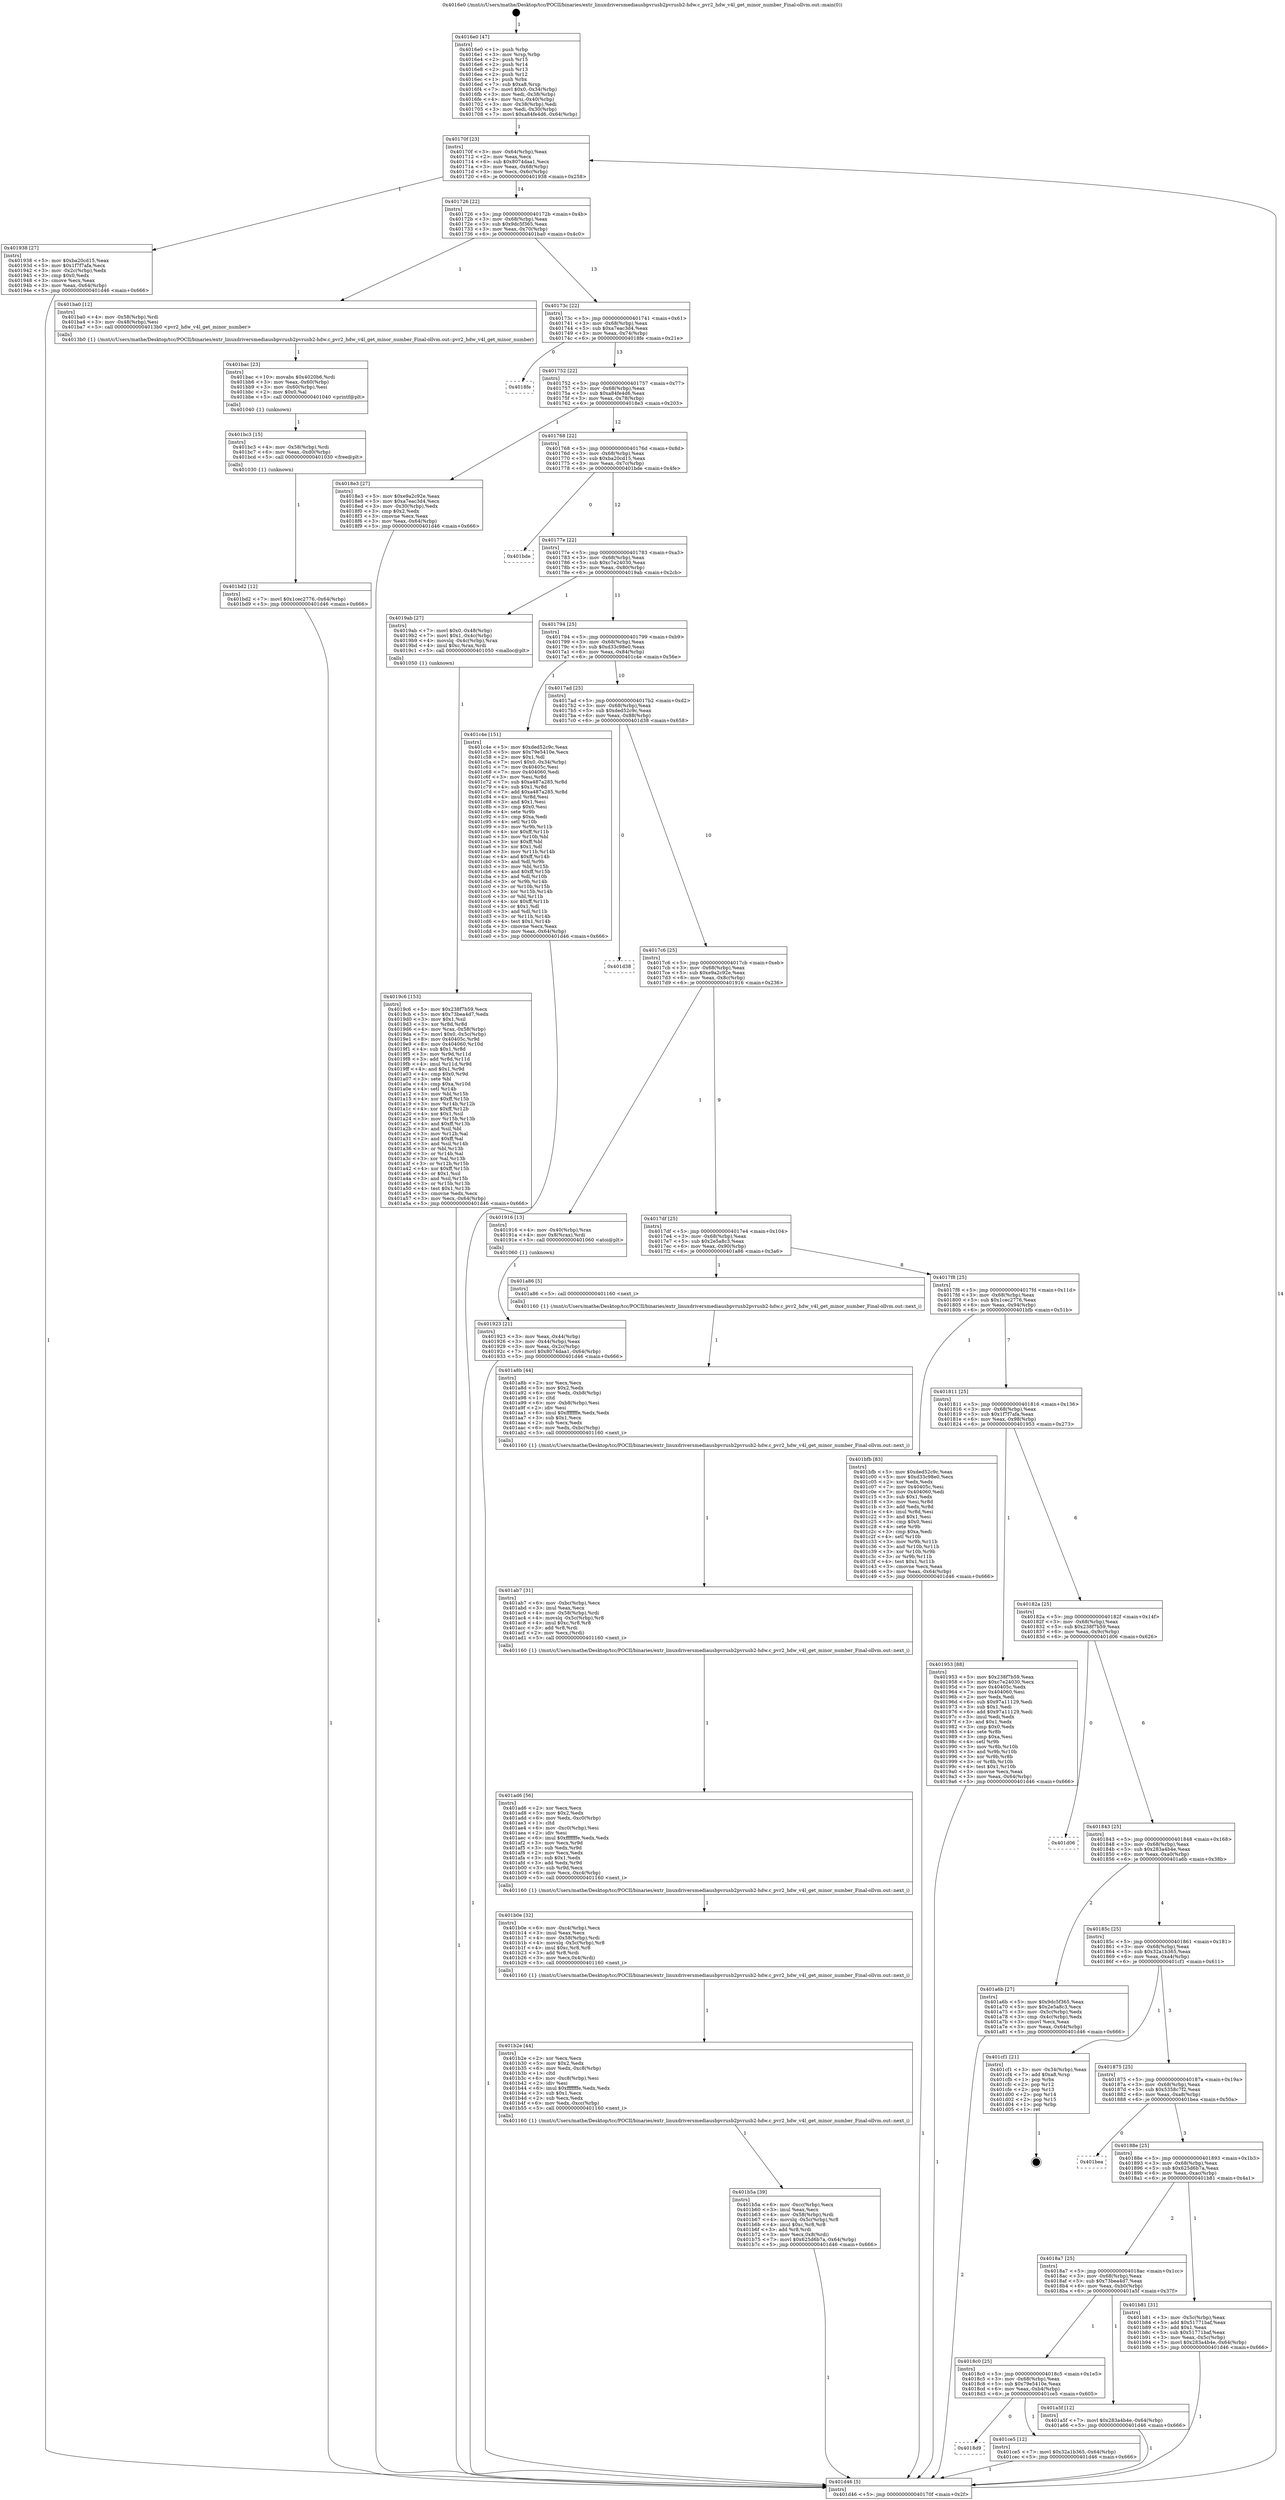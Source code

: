 digraph "0x4016e0" {
  label = "0x4016e0 (/mnt/c/Users/mathe/Desktop/tcc/POCII/binaries/extr_linuxdriversmediausbpvrusb2pvrusb2-hdw.c_pvr2_hdw_v4l_get_minor_number_Final-ollvm.out::main(0))"
  labelloc = "t"
  node[shape=record]

  Entry [label="",width=0.3,height=0.3,shape=circle,fillcolor=black,style=filled]
  "0x40170f" [label="{
     0x40170f [23]\l
     | [instrs]\l
     &nbsp;&nbsp;0x40170f \<+3\>: mov -0x64(%rbp),%eax\l
     &nbsp;&nbsp;0x401712 \<+2\>: mov %eax,%ecx\l
     &nbsp;&nbsp;0x401714 \<+6\>: sub $0x8074daa1,%ecx\l
     &nbsp;&nbsp;0x40171a \<+3\>: mov %eax,-0x68(%rbp)\l
     &nbsp;&nbsp;0x40171d \<+3\>: mov %ecx,-0x6c(%rbp)\l
     &nbsp;&nbsp;0x401720 \<+6\>: je 0000000000401938 \<main+0x258\>\l
  }"]
  "0x401938" [label="{
     0x401938 [27]\l
     | [instrs]\l
     &nbsp;&nbsp;0x401938 \<+5\>: mov $0xba20cd15,%eax\l
     &nbsp;&nbsp;0x40193d \<+5\>: mov $0x1f7f7afa,%ecx\l
     &nbsp;&nbsp;0x401942 \<+3\>: mov -0x2c(%rbp),%edx\l
     &nbsp;&nbsp;0x401945 \<+3\>: cmp $0x0,%edx\l
     &nbsp;&nbsp;0x401948 \<+3\>: cmove %ecx,%eax\l
     &nbsp;&nbsp;0x40194b \<+3\>: mov %eax,-0x64(%rbp)\l
     &nbsp;&nbsp;0x40194e \<+5\>: jmp 0000000000401d46 \<main+0x666\>\l
  }"]
  "0x401726" [label="{
     0x401726 [22]\l
     | [instrs]\l
     &nbsp;&nbsp;0x401726 \<+5\>: jmp 000000000040172b \<main+0x4b\>\l
     &nbsp;&nbsp;0x40172b \<+3\>: mov -0x68(%rbp),%eax\l
     &nbsp;&nbsp;0x40172e \<+5\>: sub $0x9dc5f365,%eax\l
     &nbsp;&nbsp;0x401733 \<+3\>: mov %eax,-0x70(%rbp)\l
     &nbsp;&nbsp;0x401736 \<+6\>: je 0000000000401ba0 \<main+0x4c0\>\l
  }"]
  Exit [label="",width=0.3,height=0.3,shape=circle,fillcolor=black,style=filled,peripheries=2]
  "0x401ba0" [label="{
     0x401ba0 [12]\l
     | [instrs]\l
     &nbsp;&nbsp;0x401ba0 \<+4\>: mov -0x58(%rbp),%rdi\l
     &nbsp;&nbsp;0x401ba4 \<+3\>: mov -0x48(%rbp),%esi\l
     &nbsp;&nbsp;0x401ba7 \<+5\>: call 00000000004013b0 \<pvr2_hdw_v4l_get_minor_number\>\l
     | [calls]\l
     &nbsp;&nbsp;0x4013b0 \{1\} (/mnt/c/Users/mathe/Desktop/tcc/POCII/binaries/extr_linuxdriversmediausbpvrusb2pvrusb2-hdw.c_pvr2_hdw_v4l_get_minor_number_Final-ollvm.out::pvr2_hdw_v4l_get_minor_number)\l
  }"]
  "0x40173c" [label="{
     0x40173c [22]\l
     | [instrs]\l
     &nbsp;&nbsp;0x40173c \<+5\>: jmp 0000000000401741 \<main+0x61\>\l
     &nbsp;&nbsp;0x401741 \<+3\>: mov -0x68(%rbp),%eax\l
     &nbsp;&nbsp;0x401744 \<+5\>: sub $0xa7eac3d4,%eax\l
     &nbsp;&nbsp;0x401749 \<+3\>: mov %eax,-0x74(%rbp)\l
     &nbsp;&nbsp;0x40174c \<+6\>: je 00000000004018fe \<main+0x21e\>\l
  }"]
  "0x4018d9" [label="{
     0x4018d9\l
  }", style=dashed]
  "0x4018fe" [label="{
     0x4018fe\l
  }", style=dashed]
  "0x401752" [label="{
     0x401752 [22]\l
     | [instrs]\l
     &nbsp;&nbsp;0x401752 \<+5\>: jmp 0000000000401757 \<main+0x77\>\l
     &nbsp;&nbsp;0x401757 \<+3\>: mov -0x68(%rbp),%eax\l
     &nbsp;&nbsp;0x40175a \<+5\>: sub $0xa84fe4d6,%eax\l
     &nbsp;&nbsp;0x40175f \<+3\>: mov %eax,-0x78(%rbp)\l
     &nbsp;&nbsp;0x401762 \<+6\>: je 00000000004018e3 \<main+0x203\>\l
  }"]
  "0x401ce5" [label="{
     0x401ce5 [12]\l
     | [instrs]\l
     &nbsp;&nbsp;0x401ce5 \<+7\>: movl $0x32a1b365,-0x64(%rbp)\l
     &nbsp;&nbsp;0x401cec \<+5\>: jmp 0000000000401d46 \<main+0x666\>\l
  }"]
  "0x4018e3" [label="{
     0x4018e3 [27]\l
     | [instrs]\l
     &nbsp;&nbsp;0x4018e3 \<+5\>: mov $0xe9a2c92e,%eax\l
     &nbsp;&nbsp;0x4018e8 \<+5\>: mov $0xa7eac3d4,%ecx\l
     &nbsp;&nbsp;0x4018ed \<+3\>: mov -0x30(%rbp),%edx\l
     &nbsp;&nbsp;0x4018f0 \<+3\>: cmp $0x2,%edx\l
     &nbsp;&nbsp;0x4018f3 \<+3\>: cmovne %ecx,%eax\l
     &nbsp;&nbsp;0x4018f6 \<+3\>: mov %eax,-0x64(%rbp)\l
     &nbsp;&nbsp;0x4018f9 \<+5\>: jmp 0000000000401d46 \<main+0x666\>\l
  }"]
  "0x401768" [label="{
     0x401768 [22]\l
     | [instrs]\l
     &nbsp;&nbsp;0x401768 \<+5\>: jmp 000000000040176d \<main+0x8d\>\l
     &nbsp;&nbsp;0x40176d \<+3\>: mov -0x68(%rbp),%eax\l
     &nbsp;&nbsp;0x401770 \<+5\>: sub $0xba20cd15,%eax\l
     &nbsp;&nbsp;0x401775 \<+3\>: mov %eax,-0x7c(%rbp)\l
     &nbsp;&nbsp;0x401778 \<+6\>: je 0000000000401bde \<main+0x4fe\>\l
  }"]
  "0x401d46" [label="{
     0x401d46 [5]\l
     | [instrs]\l
     &nbsp;&nbsp;0x401d46 \<+5\>: jmp 000000000040170f \<main+0x2f\>\l
  }"]
  "0x4016e0" [label="{
     0x4016e0 [47]\l
     | [instrs]\l
     &nbsp;&nbsp;0x4016e0 \<+1\>: push %rbp\l
     &nbsp;&nbsp;0x4016e1 \<+3\>: mov %rsp,%rbp\l
     &nbsp;&nbsp;0x4016e4 \<+2\>: push %r15\l
     &nbsp;&nbsp;0x4016e6 \<+2\>: push %r14\l
     &nbsp;&nbsp;0x4016e8 \<+2\>: push %r13\l
     &nbsp;&nbsp;0x4016ea \<+2\>: push %r12\l
     &nbsp;&nbsp;0x4016ec \<+1\>: push %rbx\l
     &nbsp;&nbsp;0x4016ed \<+7\>: sub $0xa8,%rsp\l
     &nbsp;&nbsp;0x4016f4 \<+7\>: movl $0x0,-0x34(%rbp)\l
     &nbsp;&nbsp;0x4016fb \<+3\>: mov %edi,-0x38(%rbp)\l
     &nbsp;&nbsp;0x4016fe \<+4\>: mov %rsi,-0x40(%rbp)\l
     &nbsp;&nbsp;0x401702 \<+3\>: mov -0x38(%rbp),%edi\l
     &nbsp;&nbsp;0x401705 \<+3\>: mov %edi,-0x30(%rbp)\l
     &nbsp;&nbsp;0x401708 \<+7\>: movl $0xa84fe4d6,-0x64(%rbp)\l
  }"]
  "0x401bd2" [label="{
     0x401bd2 [12]\l
     | [instrs]\l
     &nbsp;&nbsp;0x401bd2 \<+7\>: movl $0x1cec2776,-0x64(%rbp)\l
     &nbsp;&nbsp;0x401bd9 \<+5\>: jmp 0000000000401d46 \<main+0x666\>\l
  }"]
  "0x401bde" [label="{
     0x401bde\l
  }", style=dashed]
  "0x40177e" [label="{
     0x40177e [22]\l
     | [instrs]\l
     &nbsp;&nbsp;0x40177e \<+5\>: jmp 0000000000401783 \<main+0xa3\>\l
     &nbsp;&nbsp;0x401783 \<+3\>: mov -0x68(%rbp),%eax\l
     &nbsp;&nbsp;0x401786 \<+5\>: sub $0xc7e24030,%eax\l
     &nbsp;&nbsp;0x40178b \<+3\>: mov %eax,-0x80(%rbp)\l
     &nbsp;&nbsp;0x40178e \<+6\>: je 00000000004019ab \<main+0x2cb\>\l
  }"]
  "0x401bc3" [label="{
     0x401bc3 [15]\l
     | [instrs]\l
     &nbsp;&nbsp;0x401bc3 \<+4\>: mov -0x58(%rbp),%rdi\l
     &nbsp;&nbsp;0x401bc7 \<+6\>: mov %eax,-0xd0(%rbp)\l
     &nbsp;&nbsp;0x401bcd \<+5\>: call 0000000000401030 \<free@plt\>\l
     | [calls]\l
     &nbsp;&nbsp;0x401030 \{1\} (unknown)\l
  }"]
  "0x4019ab" [label="{
     0x4019ab [27]\l
     | [instrs]\l
     &nbsp;&nbsp;0x4019ab \<+7\>: movl $0x0,-0x48(%rbp)\l
     &nbsp;&nbsp;0x4019b2 \<+7\>: movl $0x1,-0x4c(%rbp)\l
     &nbsp;&nbsp;0x4019b9 \<+4\>: movslq -0x4c(%rbp),%rax\l
     &nbsp;&nbsp;0x4019bd \<+4\>: imul $0xc,%rax,%rdi\l
     &nbsp;&nbsp;0x4019c1 \<+5\>: call 0000000000401050 \<malloc@plt\>\l
     | [calls]\l
     &nbsp;&nbsp;0x401050 \{1\} (unknown)\l
  }"]
  "0x401794" [label="{
     0x401794 [25]\l
     | [instrs]\l
     &nbsp;&nbsp;0x401794 \<+5\>: jmp 0000000000401799 \<main+0xb9\>\l
     &nbsp;&nbsp;0x401799 \<+3\>: mov -0x68(%rbp),%eax\l
     &nbsp;&nbsp;0x40179c \<+5\>: sub $0xd33c98e0,%eax\l
     &nbsp;&nbsp;0x4017a1 \<+6\>: mov %eax,-0x84(%rbp)\l
     &nbsp;&nbsp;0x4017a7 \<+6\>: je 0000000000401c4e \<main+0x56e\>\l
  }"]
  "0x401bac" [label="{
     0x401bac [23]\l
     | [instrs]\l
     &nbsp;&nbsp;0x401bac \<+10\>: movabs $0x4020b6,%rdi\l
     &nbsp;&nbsp;0x401bb6 \<+3\>: mov %eax,-0x60(%rbp)\l
     &nbsp;&nbsp;0x401bb9 \<+3\>: mov -0x60(%rbp),%esi\l
     &nbsp;&nbsp;0x401bbc \<+2\>: mov $0x0,%al\l
     &nbsp;&nbsp;0x401bbe \<+5\>: call 0000000000401040 \<printf@plt\>\l
     | [calls]\l
     &nbsp;&nbsp;0x401040 \{1\} (unknown)\l
  }"]
  "0x401c4e" [label="{
     0x401c4e [151]\l
     | [instrs]\l
     &nbsp;&nbsp;0x401c4e \<+5\>: mov $0xded52c9c,%eax\l
     &nbsp;&nbsp;0x401c53 \<+5\>: mov $0x79e5410e,%ecx\l
     &nbsp;&nbsp;0x401c58 \<+2\>: mov $0x1,%dl\l
     &nbsp;&nbsp;0x401c5a \<+7\>: movl $0x0,-0x34(%rbp)\l
     &nbsp;&nbsp;0x401c61 \<+7\>: mov 0x40405c,%esi\l
     &nbsp;&nbsp;0x401c68 \<+7\>: mov 0x404060,%edi\l
     &nbsp;&nbsp;0x401c6f \<+3\>: mov %esi,%r8d\l
     &nbsp;&nbsp;0x401c72 \<+7\>: sub $0xa487a285,%r8d\l
     &nbsp;&nbsp;0x401c79 \<+4\>: sub $0x1,%r8d\l
     &nbsp;&nbsp;0x401c7d \<+7\>: add $0xa487a285,%r8d\l
     &nbsp;&nbsp;0x401c84 \<+4\>: imul %r8d,%esi\l
     &nbsp;&nbsp;0x401c88 \<+3\>: and $0x1,%esi\l
     &nbsp;&nbsp;0x401c8b \<+3\>: cmp $0x0,%esi\l
     &nbsp;&nbsp;0x401c8e \<+4\>: sete %r9b\l
     &nbsp;&nbsp;0x401c92 \<+3\>: cmp $0xa,%edi\l
     &nbsp;&nbsp;0x401c95 \<+4\>: setl %r10b\l
     &nbsp;&nbsp;0x401c99 \<+3\>: mov %r9b,%r11b\l
     &nbsp;&nbsp;0x401c9c \<+4\>: xor $0xff,%r11b\l
     &nbsp;&nbsp;0x401ca0 \<+3\>: mov %r10b,%bl\l
     &nbsp;&nbsp;0x401ca3 \<+3\>: xor $0xff,%bl\l
     &nbsp;&nbsp;0x401ca6 \<+3\>: xor $0x1,%dl\l
     &nbsp;&nbsp;0x401ca9 \<+3\>: mov %r11b,%r14b\l
     &nbsp;&nbsp;0x401cac \<+4\>: and $0xff,%r14b\l
     &nbsp;&nbsp;0x401cb0 \<+3\>: and %dl,%r9b\l
     &nbsp;&nbsp;0x401cb3 \<+3\>: mov %bl,%r15b\l
     &nbsp;&nbsp;0x401cb6 \<+4\>: and $0xff,%r15b\l
     &nbsp;&nbsp;0x401cba \<+3\>: and %dl,%r10b\l
     &nbsp;&nbsp;0x401cbd \<+3\>: or %r9b,%r14b\l
     &nbsp;&nbsp;0x401cc0 \<+3\>: or %r10b,%r15b\l
     &nbsp;&nbsp;0x401cc3 \<+3\>: xor %r15b,%r14b\l
     &nbsp;&nbsp;0x401cc6 \<+3\>: or %bl,%r11b\l
     &nbsp;&nbsp;0x401cc9 \<+4\>: xor $0xff,%r11b\l
     &nbsp;&nbsp;0x401ccd \<+3\>: or $0x1,%dl\l
     &nbsp;&nbsp;0x401cd0 \<+3\>: and %dl,%r11b\l
     &nbsp;&nbsp;0x401cd3 \<+3\>: or %r11b,%r14b\l
     &nbsp;&nbsp;0x401cd6 \<+4\>: test $0x1,%r14b\l
     &nbsp;&nbsp;0x401cda \<+3\>: cmovne %ecx,%eax\l
     &nbsp;&nbsp;0x401cdd \<+3\>: mov %eax,-0x64(%rbp)\l
     &nbsp;&nbsp;0x401ce0 \<+5\>: jmp 0000000000401d46 \<main+0x666\>\l
  }"]
  "0x4017ad" [label="{
     0x4017ad [25]\l
     | [instrs]\l
     &nbsp;&nbsp;0x4017ad \<+5\>: jmp 00000000004017b2 \<main+0xd2\>\l
     &nbsp;&nbsp;0x4017b2 \<+3\>: mov -0x68(%rbp),%eax\l
     &nbsp;&nbsp;0x4017b5 \<+5\>: sub $0xded52c9c,%eax\l
     &nbsp;&nbsp;0x4017ba \<+6\>: mov %eax,-0x88(%rbp)\l
     &nbsp;&nbsp;0x4017c0 \<+6\>: je 0000000000401d38 \<main+0x658\>\l
  }"]
  "0x401b5a" [label="{
     0x401b5a [39]\l
     | [instrs]\l
     &nbsp;&nbsp;0x401b5a \<+6\>: mov -0xcc(%rbp),%ecx\l
     &nbsp;&nbsp;0x401b60 \<+3\>: imul %eax,%ecx\l
     &nbsp;&nbsp;0x401b63 \<+4\>: mov -0x58(%rbp),%rdi\l
     &nbsp;&nbsp;0x401b67 \<+4\>: movslq -0x5c(%rbp),%r8\l
     &nbsp;&nbsp;0x401b6b \<+4\>: imul $0xc,%r8,%r8\l
     &nbsp;&nbsp;0x401b6f \<+3\>: add %r8,%rdi\l
     &nbsp;&nbsp;0x401b72 \<+3\>: mov %ecx,0x8(%rdi)\l
     &nbsp;&nbsp;0x401b75 \<+7\>: movl $0x625d6b7a,-0x64(%rbp)\l
     &nbsp;&nbsp;0x401b7c \<+5\>: jmp 0000000000401d46 \<main+0x666\>\l
  }"]
  "0x401d38" [label="{
     0x401d38\l
  }", style=dashed]
  "0x4017c6" [label="{
     0x4017c6 [25]\l
     | [instrs]\l
     &nbsp;&nbsp;0x4017c6 \<+5\>: jmp 00000000004017cb \<main+0xeb\>\l
     &nbsp;&nbsp;0x4017cb \<+3\>: mov -0x68(%rbp),%eax\l
     &nbsp;&nbsp;0x4017ce \<+5\>: sub $0xe9a2c92e,%eax\l
     &nbsp;&nbsp;0x4017d3 \<+6\>: mov %eax,-0x8c(%rbp)\l
     &nbsp;&nbsp;0x4017d9 \<+6\>: je 0000000000401916 \<main+0x236\>\l
  }"]
  "0x401b2e" [label="{
     0x401b2e [44]\l
     | [instrs]\l
     &nbsp;&nbsp;0x401b2e \<+2\>: xor %ecx,%ecx\l
     &nbsp;&nbsp;0x401b30 \<+5\>: mov $0x2,%edx\l
     &nbsp;&nbsp;0x401b35 \<+6\>: mov %edx,-0xc8(%rbp)\l
     &nbsp;&nbsp;0x401b3b \<+1\>: cltd\l
     &nbsp;&nbsp;0x401b3c \<+6\>: mov -0xc8(%rbp),%esi\l
     &nbsp;&nbsp;0x401b42 \<+2\>: idiv %esi\l
     &nbsp;&nbsp;0x401b44 \<+6\>: imul $0xfffffffe,%edx,%edx\l
     &nbsp;&nbsp;0x401b4a \<+3\>: sub $0x1,%ecx\l
     &nbsp;&nbsp;0x401b4d \<+2\>: sub %ecx,%edx\l
     &nbsp;&nbsp;0x401b4f \<+6\>: mov %edx,-0xcc(%rbp)\l
     &nbsp;&nbsp;0x401b55 \<+5\>: call 0000000000401160 \<next_i\>\l
     | [calls]\l
     &nbsp;&nbsp;0x401160 \{1\} (/mnt/c/Users/mathe/Desktop/tcc/POCII/binaries/extr_linuxdriversmediausbpvrusb2pvrusb2-hdw.c_pvr2_hdw_v4l_get_minor_number_Final-ollvm.out::next_i)\l
  }"]
  "0x401916" [label="{
     0x401916 [13]\l
     | [instrs]\l
     &nbsp;&nbsp;0x401916 \<+4\>: mov -0x40(%rbp),%rax\l
     &nbsp;&nbsp;0x40191a \<+4\>: mov 0x8(%rax),%rdi\l
     &nbsp;&nbsp;0x40191e \<+5\>: call 0000000000401060 \<atoi@plt\>\l
     | [calls]\l
     &nbsp;&nbsp;0x401060 \{1\} (unknown)\l
  }"]
  "0x4017df" [label="{
     0x4017df [25]\l
     | [instrs]\l
     &nbsp;&nbsp;0x4017df \<+5\>: jmp 00000000004017e4 \<main+0x104\>\l
     &nbsp;&nbsp;0x4017e4 \<+3\>: mov -0x68(%rbp),%eax\l
     &nbsp;&nbsp;0x4017e7 \<+5\>: sub $0x2e5a8c3,%eax\l
     &nbsp;&nbsp;0x4017ec \<+6\>: mov %eax,-0x90(%rbp)\l
     &nbsp;&nbsp;0x4017f2 \<+6\>: je 0000000000401a86 \<main+0x3a6\>\l
  }"]
  "0x401923" [label="{
     0x401923 [21]\l
     | [instrs]\l
     &nbsp;&nbsp;0x401923 \<+3\>: mov %eax,-0x44(%rbp)\l
     &nbsp;&nbsp;0x401926 \<+3\>: mov -0x44(%rbp),%eax\l
     &nbsp;&nbsp;0x401929 \<+3\>: mov %eax,-0x2c(%rbp)\l
     &nbsp;&nbsp;0x40192c \<+7\>: movl $0x8074daa1,-0x64(%rbp)\l
     &nbsp;&nbsp;0x401933 \<+5\>: jmp 0000000000401d46 \<main+0x666\>\l
  }"]
  "0x401b0e" [label="{
     0x401b0e [32]\l
     | [instrs]\l
     &nbsp;&nbsp;0x401b0e \<+6\>: mov -0xc4(%rbp),%ecx\l
     &nbsp;&nbsp;0x401b14 \<+3\>: imul %eax,%ecx\l
     &nbsp;&nbsp;0x401b17 \<+4\>: mov -0x58(%rbp),%rdi\l
     &nbsp;&nbsp;0x401b1b \<+4\>: movslq -0x5c(%rbp),%r8\l
     &nbsp;&nbsp;0x401b1f \<+4\>: imul $0xc,%r8,%r8\l
     &nbsp;&nbsp;0x401b23 \<+3\>: add %r8,%rdi\l
     &nbsp;&nbsp;0x401b26 \<+3\>: mov %ecx,0x4(%rdi)\l
     &nbsp;&nbsp;0x401b29 \<+5\>: call 0000000000401160 \<next_i\>\l
     | [calls]\l
     &nbsp;&nbsp;0x401160 \{1\} (/mnt/c/Users/mathe/Desktop/tcc/POCII/binaries/extr_linuxdriversmediausbpvrusb2pvrusb2-hdw.c_pvr2_hdw_v4l_get_minor_number_Final-ollvm.out::next_i)\l
  }"]
  "0x401a86" [label="{
     0x401a86 [5]\l
     | [instrs]\l
     &nbsp;&nbsp;0x401a86 \<+5\>: call 0000000000401160 \<next_i\>\l
     | [calls]\l
     &nbsp;&nbsp;0x401160 \{1\} (/mnt/c/Users/mathe/Desktop/tcc/POCII/binaries/extr_linuxdriversmediausbpvrusb2pvrusb2-hdw.c_pvr2_hdw_v4l_get_minor_number_Final-ollvm.out::next_i)\l
  }"]
  "0x4017f8" [label="{
     0x4017f8 [25]\l
     | [instrs]\l
     &nbsp;&nbsp;0x4017f8 \<+5\>: jmp 00000000004017fd \<main+0x11d\>\l
     &nbsp;&nbsp;0x4017fd \<+3\>: mov -0x68(%rbp),%eax\l
     &nbsp;&nbsp;0x401800 \<+5\>: sub $0x1cec2776,%eax\l
     &nbsp;&nbsp;0x401805 \<+6\>: mov %eax,-0x94(%rbp)\l
     &nbsp;&nbsp;0x40180b \<+6\>: je 0000000000401bfb \<main+0x51b\>\l
  }"]
  "0x401ad6" [label="{
     0x401ad6 [56]\l
     | [instrs]\l
     &nbsp;&nbsp;0x401ad6 \<+2\>: xor %ecx,%ecx\l
     &nbsp;&nbsp;0x401ad8 \<+5\>: mov $0x2,%edx\l
     &nbsp;&nbsp;0x401add \<+6\>: mov %edx,-0xc0(%rbp)\l
     &nbsp;&nbsp;0x401ae3 \<+1\>: cltd\l
     &nbsp;&nbsp;0x401ae4 \<+6\>: mov -0xc0(%rbp),%esi\l
     &nbsp;&nbsp;0x401aea \<+2\>: idiv %esi\l
     &nbsp;&nbsp;0x401aec \<+6\>: imul $0xfffffffe,%edx,%edx\l
     &nbsp;&nbsp;0x401af2 \<+3\>: mov %ecx,%r9d\l
     &nbsp;&nbsp;0x401af5 \<+3\>: sub %edx,%r9d\l
     &nbsp;&nbsp;0x401af8 \<+2\>: mov %ecx,%edx\l
     &nbsp;&nbsp;0x401afa \<+3\>: sub $0x1,%edx\l
     &nbsp;&nbsp;0x401afd \<+3\>: add %edx,%r9d\l
     &nbsp;&nbsp;0x401b00 \<+3\>: sub %r9d,%ecx\l
     &nbsp;&nbsp;0x401b03 \<+6\>: mov %ecx,-0xc4(%rbp)\l
     &nbsp;&nbsp;0x401b09 \<+5\>: call 0000000000401160 \<next_i\>\l
     | [calls]\l
     &nbsp;&nbsp;0x401160 \{1\} (/mnt/c/Users/mathe/Desktop/tcc/POCII/binaries/extr_linuxdriversmediausbpvrusb2pvrusb2-hdw.c_pvr2_hdw_v4l_get_minor_number_Final-ollvm.out::next_i)\l
  }"]
  "0x401bfb" [label="{
     0x401bfb [83]\l
     | [instrs]\l
     &nbsp;&nbsp;0x401bfb \<+5\>: mov $0xded52c9c,%eax\l
     &nbsp;&nbsp;0x401c00 \<+5\>: mov $0xd33c98e0,%ecx\l
     &nbsp;&nbsp;0x401c05 \<+2\>: xor %edx,%edx\l
     &nbsp;&nbsp;0x401c07 \<+7\>: mov 0x40405c,%esi\l
     &nbsp;&nbsp;0x401c0e \<+7\>: mov 0x404060,%edi\l
     &nbsp;&nbsp;0x401c15 \<+3\>: sub $0x1,%edx\l
     &nbsp;&nbsp;0x401c18 \<+3\>: mov %esi,%r8d\l
     &nbsp;&nbsp;0x401c1b \<+3\>: add %edx,%r8d\l
     &nbsp;&nbsp;0x401c1e \<+4\>: imul %r8d,%esi\l
     &nbsp;&nbsp;0x401c22 \<+3\>: and $0x1,%esi\l
     &nbsp;&nbsp;0x401c25 \<+3\>: cmp $0x0,%esi\l
     &nbsp;&nbsp;0x401c28 \<+4\>: sete %r9b\l
     &nbsp;&nbsp;0x401c2c \<+3\>: cmp $0xa,%edi\l
     &nbsp;&nbsp;0x401c2f \<+4\>: setl %r10b\l
     &nbsp;&nbsp;0x401c33 \<+3\>: mov %r9b,%r11b\l
     &nbsp;&nbsp;0x401c36 \<+3\>: and %r10b,%r11b\l
     &nbsp;&nbsp;0x401c39 \<+3\>: xor %r10b,%r9b\l
     &nbsp;&nbsp;0x401c3c \<+3\>: or %r9b,%r11b\l
     &nbsp;&nbsp;0x401c3f \<+4\>: test $0x1,%r11b\l
     &nbsp;&nbsp;0x401c43 \<+3\>: cmovne %ecx,%eax\l
     &nbsp;&nbsp;0x401c46 \<+3\>: mov %eax,-0x64(%rbp)\l
     &nbsp;&nbsp;0x401c49 \<+5\>: jmp 0000000000401d46 \<main+0x666\>\l
  }"]
  "0x401811" [label="{
     0x401811 [25]\l
     | [instrs]\l
     &nbsp;&nbsp;0x401811 \<+5\>: jmp 0000000000401816 \<main+0x136\>\l
     &nbsp;&nbsp;0x401816 \<+3\>: mov -0x68(%rbp),%eax\l
     &nbsp;&nbsp;0x401819 \<+5\>: sub $0x1f7f7afa,%eax\l
     &nbsp;&nbsp;0x40181e \<+6\>: mov %eax,-0x98(%rbp)\l
     &nbsp;&nbsp;0x401824 \<+6\>: je 0000000000401953 \<main+0x273\>\l
  }"]
  "0x401ab7" [label="{
     0x401ab7 [31]\l
     | [instrs]\l
     &nbsp;&nbsp;0x401ab7 \<+6\>: mov -0xbc(%rbp),%ecx\l
     &nbsp;&nbsp;0x401abd \<+3\>: imul %eax,%ecx\l
     &nbsp;&nbsp;0x401ac0 \<+4\>: mov -0x58(%rbp),%rdi\l
     &nbsp;&nbsp;0x401ac4 \<+4\>: movslq -0x5c(%rbp),%r8\l
     &nbsp;&nbsp;0x401ac8 \<+4\>: imul $0xc,%r8,%r8\l
     &nbsp;&nbsp;0x401acc \<+3\>: add %r8,%rdi\l
     &nbsp;&nbsp;0x401acf \<+2\>: mov %ecx,(%rdi)\l
     &nbsp;&nbsp;0x401ad1 \<+5\>: call 0000000000401160 \<next_i\>\l
     | [calls]\l
     &nbsp;&nbsp;0x401160 \{1\} (/mnt/c/Users/mathe/Desktop/tcc/POCII/binaries/extr_linuxdriversmediausbpvrusb2pvrusb2-hdw.c_pvr2_hdw_v4l_get_minor_number_Final-ollvm.out::next_i)\l
  }"]
  "0x401953" [label="{
     0x401953 [88]\l
     | [instrs]\l
     &nbsp;&nbsp;0x401953 \<+5\>: mov $0x238f7b59,%eax\l
     &nbsp;&nbsp;0x401958 \<+5\>: mov $0xc7e24030,%ecx\l
     &nbsp;&nbsp;0x40195d \<+7\>: mov 0x40405c,%edx\l
     &nbsp;&nbsp;0x401964 \<+7\>: mov 0x404060,%esi\l
     &nbsp;&nbsp;0x40196b \<+2\>: mov %edx,%edi\l
     &nbsp;&nbsp;0x40196d \<+6\>: sub $0x97a11129,%edi\l
     &nbsp;&nbsp;0x401973 \<+3\>: sub $0x1,%edi\l
     &nbsp;&nbsp;0x401976 \<+6\>: add $0x97a11129,%edi\l
     &nbsp;&nbsp;0x40197c \<+3\>: imul %edi,%edx\l
     &nbsp;&nbsp;0x40197f \<+3\>: and $0x1,%edx\l
     &nbsp;&nbsp;0x401982 \<+3\>: cmp $0x0,%edx\l
     &nbsp;&nbsp;0x401985 \<+4\>: sete %r8b\l
     &nbsp;&nbsp;0x401989 \<+3\>: cmp $0xa,%esi\l
     &nbsp;&nbsp;0x40198c \<+4\>: setl %r9b\l
     &nbsp;&nbsp;0x401990 \<+3\>: mov %r8b,%r10b\l
     &nbsp;&nbsp;0x401993 \<+3\>: and %r9b,%r10b\l
     &nbsp;&nbsp;0x401996 \<+3\>: xor %r9b,%r8b\l
     &nbsp;&nbsp;0x401999 \<+3\>: or %r8b,%r10b\l
     &nbsp;&nbsp;0x40199c \<+4\>: test $0x1,%r10b\l
     &nbsp;&nbsp;0x4019a0 \<+3\>: cmovne %ecx,%eax\l
     &nbsp;&nbsp;0x4019a3 \<+3\>: mov %eax,-0x64(%rbp)\l
     &nbsp;&nbsp;0x4019a6 \<+5\>: jmp 0000000000401d46 \<main+0x666\>\l
  }"]
  "0x40182a" [label="{
     0x40182a [25]\l
     | [instrs]\l
     &nbsp;&nbsp;0x40182a \<+5\>: jmp 000000000040182f \<main+0x14f\>\l
     &nbsp;&nbsp;0x40182f \<+3\>: mov -0x68(%rbp),%eax\l
     &nbsp;&nbsp;0x401832 \<+5\>: sub $0x238f7b59,%eax\l
     &nbsp;&nbsp;0x401837 \<+6\>: mov %eax,-0x9c(%rbp)\l
     &nbsp;&nbsp;0x40183d \<+6\>: je 0000000000401d06 \<main+0x626\>\l
  }"]
  "0x4019c6" [label="{
     0x4019c6 [153]\l
     | [instrs]\l
     &nbsp;&nbsp;0x4019c6 \<+5\>: mov $0x238f7b59,%ecx\l
     &nbsp;&nbsp;0x4019cb \<+5\>: mov $0x73bea4d7,%edx\l
     &nbsp;&nbsp;0x4019d0 \<+3\>: mov $0x1,%sil\l
     &nbsp;&nbsp;0x4019d3 \<+3\>: xor %r8d,%r8d\l
     &nbsp;&nbsp;0x4019d6 \<+4\>: mov %rax,-0x58(%rbp)\l
     &nbsp;&nbsp;0x4019da \<+7\>: movl $0x0,-0x5c(%rbp)\l
     &nbsp;&nbsp;0x4019e1 \<+8\>: mov 0x40405c,%r9d\l
     &nbsp;&nbsp;0x4019e9 \<+8\>: mov 0x404060,%r10d\l
     &nbsp;&nbsp;0x4019f1 \<+4\>: sub $0x1,%r8d\l
     &nbsp;&nbsp;0x4019f5 \<+3\>: mov %r9d,%r11d\l
     &nbsp;&nbsp;0x4019f8 \<+3\>: add %r8d,%r11d\l
     &nbsp;&nbsp;0x4019fb \<+4\>: imul %r11d,%r9d\l
     &nbsp;&nbsp;0x4019ff \<+4\>: and $0x1,%r9d\l
     &nbsp;&nbsp;0x401a03 \<+4\>: cmp $0x0,%r9d\l
     &nbsp;&nbsp;0x401a07 \<+3\>: sete %bl\l
     &nbsp;&nbsp;0x401a0a \<+4\>: cmp $0xa,%r10d\l
     &nbsp;&nbsp;0x401a0e \<+4\>: setl %r14b\l
     &nbsp;&nbsp;0x401a12 \<+3\>: mov %bl,%r15b\l
     &nbsp;&nbsp;0x401a15 \<+4\>: xor $0xff,%r15b\l
     &nbsp;&nbsp;0x401a19 \<+3\>: mov %r14b,%r12b\l
     &nbsp;&nbsp;0x401a1c \<+4\>: xor $0xff,%r12b\l
     &nbsp;&nbsp;0x401a20 \<+4\>: xor $0x1,%sil\l
     &nbsp;&nbsp;0x401a24 \<+3\>: mov %r15b,%r13b\l
     &nbsp;&nbsp;0x401a27 \<+4\>: and $0xff,%r13b\l
     &nbsp;&nbsp;0x401a2b \<+3\>: and %sil,%bl\l
     &nbsp;&nbsp;0x401a2e \<+3\>: mov %r12b,%al\l
     &nbsp;&nbsp;0x401a31 \<+2\>: and $0xff,%al\l
     &nbsp;&nbsp;0x401a33 \<+3\>: and %sil,%r14b\l
     &nbsp;&nbsp;0x401a36 \<+3\>: or %bl,%r13b\l
     &nbsp;&nbsp;0x401a39 \<+3\>: or %r14b,%al\l
     &nbsp;&nbsp;0x401a3c \<+3\>: xor %al,%r13b\l
     &nbsp;&nbsp;0x401a3f \<+3\>: or %r12b,%r15b\l
     &nbsp;&nbsp;0x401a42 \<+4\>: xor $0xff,%r15b\l
     &nbsp;&nbsp;0x401a46 \<+4\>: or $0x1,%sil\l
     &nbsp;&nbsp;0x401a4a \<+3\>: and %sil,%r15b\l
     &nbsp;&nbsp;0x401a4d \<+3\>: or %r15b,%r13b\l
     &nbsp;&nbsp;0x401a50 \<+4\>: test $0x1,%r13b\l
     &nbsp;&nbsp;0x401a54 \<+3\>: cmovne %edx,%ecx\l
     &nbsp;&nbsp;0x401a57 \<+3\>: mov %ecx,-0x64(%rbp)\l
     &nbsp;&nbsp;0x401a5a \<+5\>: jmp 0000000000401d46 \<main+0x666\>\l
  }"]
  "0x401a8b" [label="{
     0x401a8b [44]\l
     | [instrs]\l
     &nbsp;&nbsp;0x401a8b \<+2\>: xor %ecx,%ecx\l
     &nbsp;&nbsp;0x401a8d \<+5\>: mov $0x2,%edx\l
     &nbsp;&nbsp;0x401a92 \<+6\>: mov %edx,-0xb8(%rbp)\l
     &nbsp;&nbsp;0x401a98 \<+1\>: cltd\l
     &nbsp;&nbsp;0x401a99 \<+6\>: mov -0xb8(%rbp),%esi\l
     &nbsp;&nbsp;0x401a9f \<+2\>: idiv %esi\l
     &nbsp;&nbsp;0x401aa1 \<+6\>: imul $0xfffffffe,%edx,%edx\l
     &nbsp;&nbsp;0x401aa7 \<+3\>: sub $0x1,%ecx\l
     &nbsp;&nbsp;0x401aaa \<+2\>: sub %ecx,%edx\l
     &nbsp;&nbsp;0x401aac \<+6\>: mov %edx,-0xbc(%rbp)\l
     &nbsp;&nbsp;0x401ab2 \<+5\>: call 0000000000401160 \<next_i\>\l
     | [calls]\l
     &nbsp;&nbsp;0x401160 \{1\} (/mnt/c/Users/mathe/Desktop/tcc/POCII/binaries/extr_linuxdriversmediausbpvrusb2pvrusb2-hdw.c_pvr2_hdw_v4l_get_minor_number_Final-ollvm.out::next_i)\l
  }"]
  "0x401d06" [label="{
     0x401d06\l
  }", style=dashed]
  "0x401843" [label="{
     0x401843 [25]\l
     | [instrs]\l
     &nbsp;&nbsp;0x401843 \<+5\>: jmp 0000000000401848 \<main+0x168\>\l
     &nbsp;&nbsp;0x401848 \<+3\>: mov -0x68(%rbp),%eax\l
     &nbsp;&nbsp;0x40184b \<+5\>: sub $0x283a4b4e,%eax\l
     &nbsp;&nbsp;0x401850 \<+6\>: mov %eax,-0xa0(%rbp)\l
     &nbsp;&nbsp;0x401856 \<+6\>: je 0000000000401a6b \<main+0x38b\>\l
  }"]
  "0x4018c0" [label="{
     0x4018c0 [25]\l
     | [instrs]\l
     &nbsp;&nbsp;0x4018c0 \<+5\>: jmp 00000000004018c5 \<main+0x1e5\>\l
     &nbsp;&nbsp;0x4018c5 \<+3\>: mov -0x68(%rbp),%eax\l
     &nbsp;&nbsp;0x4018c8 \<+5\>: sub $0x79e5410e,%eax\l
     &nbsp;&nbsp;0x4018cd \<+6\>: mov %eax,-0xb4(%rbp)\l
     &nbsp;&nbsp;0x4018d3 \<+6\>: je 0000000000401ce5 \<main+0x605\>\l
  }"]
  "0x401a6b" [label="{
     0x401a6b [27]\l
     | [instrs]\l
     &nbsp;&nbsp;0x401a6b \<+5\>: mov $0x9dc5f365,%eax\l
     &nbsp;&nbsp;0x401a70 \<+5\>: mov $0x2e5a8c3,%ecx\l
     &nbsp;&nbsp;0x401a75 \<+3\>: mov -0x5c(%rbp),%edx\l
     &nbsp;&nbsp;0x401a78 \<+3\>: cmp -0x4c(%rbp),%edx\l
     &nbsp;&nbsp;0x401a7b \<+3\>: cmovl %ecx,%eax\l
     &nbsp;&nbsp;0x401a7e \<+3\>: mov %eax,-0x64(%rbp)\l
     &nbsp;&nbsp;0x401a81 \<+5\>: jmp 0000000000401d46 \<main+0x666\>\l
  }"]
  "0x40185c" [label="{
     0x40185c [25]\l
     | [instrs]\l
     &nbsp;&nbsp;0x40185c \<+5\>: jmp 0000000000401861 \<main+0x181\>\l
     &nbsp;&nbsp;0x401861 \<+3\>: mov -0x68(%rbp),%eax\l
     &nbsp;&nbsp;0x401864 \<+5\>: sub $0x32a1b365,%eax\l
     &nbsp;&nbsp;0x401869 \<+6\>: mov %eax,-0xa4(%rbp)\l
     &nbsp;&nbsp;0x40186f \<+6\>: je 0000000000401cf1 \<main+0x611\>\l
  }"]
  "0x401a5f" [label="{
     0x401a5f [12]\l
     | [instrs]\l
     &nbsp;&nbsp;0x401a5f \<+7\>: movl $0x283a4b4e,-0x64(%rbp)\l
     &nbsp;&nbsp;0x401a66 \<+5\>: jmp 0000000000401d46 \<main+0x666\>\l
  }"]
  "0x401cf1" [label="{
     0x401cf1 [21]\l
     | [instrs]\l
     &nbsp;&nbsp;0x401cf1 \<+3\>: mov -0x34(%rbp),%eax\l
     &nbsp;&nbsp;0x401cf4 \<+7\>: add $0xa8,%rsp\l
     &nbsp;&nbsp;0x401cfb \<+1\>: pop %rbx\l
     &nbsp;&nbsp;0x401cfc \<+2\>: pop %r12\l
     &nbsp;&nbsp;0x401cfe \<+2\>: pop %r13\l
     &nbsp;&nbsp;0x401d00 \<+2\>: pop %r14\l
     &nbsp;&nbsp;0x401d02 \<+2\>: pop %r15\l
     &nbsp;&nbsp;0x401d04 \<+1\>: pop %rbp\l
     &nbsp;&nbsp;0x401d05 \<+1\>: ret\l
  }"]
  "0x401875" [label="{
     0x401875 [25]\l
     | [instrs]\l
     &nbsp;&nbsp;0x401875 \<+5\>: jmp 000000000040187a \<main+0x19a\>\l
     &nbsp;&nbsp;0x40187a \<+3\>: mov -0x68(%rbp),%eax\l
     &nbsp;&nbsp;0x40187d \<+5\>: sub $0x5358c7f2,%eax\l
     &nbsp;&nbsp;0x401882 \<+6\>: mov %eax,-0xa8(%rbp)\l
     &nbsp;&nbsp;0x401888 \<+6\>: je 0000000000401bea \<main+0x50a\>\l
  }"]
  "0x4018a7" [label="{
     0x4018a7 [25]\l
     | [instrs]\l
     &nbsp;&nbsp;0x4018a7 \<+5\>: jmp 00000000004018ac \<main+0x1cc\>\l
     &nbsp;&nbsp;0x4018ac \<+3\>: mov -0x68(%rbp),%eax\l
     &nbsp;&nbsp;0x4018af \<+5\>: sub $0x73bea4d7,%eax\l
     &nbsp;&nbsp;0x4018b4 \<+6\>: mov %eax,-0xb0(%rbp)\l
     &nbsp;&nbsp;0x4018ba \<+6\>: je 0000000000401a5f \<main+0x37f\>\l
  }"]
  "0x401bea" [label="{
     0x401bea\l
  }", style=dashed]
  "0x40188e" [label="{
     0x40188e [25]\l
     | [instrs]\l
     &nbsp;&nbsp;0x40188e \<+5\>: jmp 0000000000401893 \<main+0x1b3\>\l
     &nbsp;&nbsp;0x401893 \<+3\>: mov -0x68(%rbp),%eax\l
     &nbsp;&nbsp;0x401896 \<+5\>: sub $0x625d6b7a,%eax\l
     &nbsp;&nbsp;0x40189b \<+6\>: mov %eax,-0xac(%rbp)\l
     &nbsp;&nbsp;0x4018a1 \<+6\>: je 0000000000401b81 \<main+0x4a1\>\l
  }"]
  "0x401b81" [label="{
     0x401b81 [31]\l
     | [instrs]\l
     &nbsp;&nbsp;0x401b81 \<+3\>: mov -0x5c(%rbp),%eax\l
     &nbsp;&nbsp;0x401b84 \<+5\>: add $0x51771baf,%eax\l
     &nbsp;&nbsp;0x401b89 \<+3\>: add $0x1,%eax\l
     &nbsp;&nbsp;0x401b8c \<+5\>: sub $0x51771baf,%eax\l
     &nbsp;&nbsp;0x401b91 \<+3\>: mov %eax,-0x5c(%rbp)\l
     &nbsp;&nbsp;0x401b94 \<+7\>: movl $0x283a4b4e,-0x64(%rbp)\l
     &nbsp;&nbsp;0x401b9b \<+5\>: jmp 0000000000401d46 \<main+0x666\>\l
  }"]
  Entry -> "0x4016e0" [label=" 1"]
  "0x40170f" -> "0x401938" [label=" 1"]
  "0x40170f" -> "0x401726" [label=" 14"]
  "0x401cf1" -> Exit [label=" 1"]
  "0x401726" -> "0x401ba0" [label=" 1"]
  "0x401726" -> "0x40173c" [label=" 13"]
  "0x401ce5" -> "0x401d46" [label=" 1"]
  "0x40173c" -> "0x4018fe" [label=" 0"]
  "0x40173c" -> "0x401752" [label=" 13"]
  "0x4018c0" -> "0x4018d9" [label=" 0"]
  "0x401752" -> "0x4018e3" [label=" 1"]
  "0x401752" -> "0x401768" [label=" 12"]
  "0x4018e3" -> "0x401d46" [label=" 1"]
  "0x4016e0" -> "0x40170f" [label=" 1"]
  "0x401d46" -> "0x40170f" [label=" 14"]
  "0x4018c0" -> "0x401ce5" [label=" 1"]
  "0x401768" -> "0x401bde" [label=" 0"]
  "0x401768" -> "0x40177e" [label=" 12"]
  "0x401c4e" -> "0x401d46" [label=" 1"]
  "0x40177e" -> "0x4019ab" [label=" 1"]
  "0x40177e" -> "0x401794" [label=" 11"]
  "0x401bfb" -> "0x401d46" [label=" 1"]
  "0x401794" -> "0x401c4e" [label=" 1"]
  "0x401794" -> "0x4017ad" [label=" 10"]
  "0x401bd2" -> "0x401d46" [label=" 1"]
  "0x4017ad" -> "0x401d38" [label=" 0"]
  "0x4017ad" -> "0x4017c6" [label=" 10"]
  "0x401bc3" -> "0x401bd2" [label=" 1"]
  "0x4017c6" -> "0x401916" [label=" 1"]
  "0x4017c6" -> "0x4017df" [label=" 9"]
  "0x401916" -> "0x401923" [label=" 1"]
  "0x401923" -> "0x401d46" [label=" 1"]
  "0x401938" -> "0x401d46" [label=" 1"]
  "0x401bac" -> "0x401bc3" [label=" 1"]
  "0x4017df" -> "0x401a86" [label=" 1"]
  "0x4017df" -> "0x4017f8" [label=" 8"]
  "0x401ba0" -> "0x401bac" [label=" 1"]
  "0x4017f8" -> "0x401bfb" [label=" 1"]
  "0x4017f8" -> "0x401811" [label=" 7"]
  "0x401b81" -> "0x401d46" [label=" 1"]
  "0x401811" -> "0x401953" [label=" 1"]
  "0x401811" -> "0x40182a" [label=" 6"]
  "0x401953" -> "0x401d46" [label=" 1"]
  "0x4019ab" -> "0x4019c6" [label=" 1"]
  "0x4019c6" -> "0x401d46" [label=" 1"]
  "0x401b5a" -> "0x401d46" [label=" 1"]
  "0x40182a" -> "0x401d06" [label=" 0"]
  "0x40182a" -> "0x401843" [label=" 6"]
  "0x401b2e" -> "0x401b5a" [label=" 1"]
  "0x401843" -> "0x401a6b" [label=" 2"]
  "0x401843" -> "0x40185c" [label=" 4"]
  "0x401b0e" -> "0x401b2e" [label=" 1"]
  "0x40185c" -> "0x401cf1" [label=" 1"]
  "0x40185c" -> "0x401875" [label=" 3"]
  "0x401ad6" -> "0x401b0e" [label=" 1"]
  "0x401875" -> "0x401bea" [label=" 0"]
  "0x401875" -> "0x40188e" [label=" 3"]
  "0x401a8b" -> "0x401ab7" [label=" 1"]
  "0x40188e" -> "0x401b81" [label=" 1"]
  "0x40188e" -> "0x4018a7" [label=" 2"]
  "0x401ab7" -> "0x401ad6" [label=" 1"]
  "0x4018a7" -> "0x401a5f" [label=" 1"]
  "0x4018a7" -> "0x4018c0" [label=" 1"]
  "0x401a5f" -> "0x401d46" [label=" 1"]
  "0x401a6b" -> "0x401d46" [label=" 2"]
  "0x401a86" -> "0x401a8b" [label=" 1"]
}
